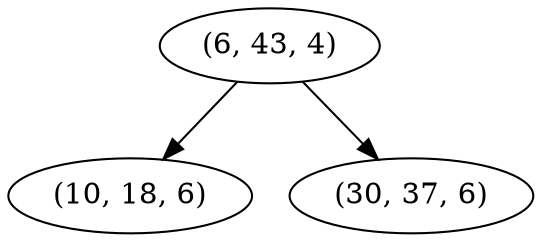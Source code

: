 digraph tree {
    "(6, 43, 4)";
    "(10, 18, 6)";
    "(30, 37, 6)";
    "(6, 43, 4)" -> "(10, 18, 6)";
    "(6, 43, 4)" -> "(30, 37, 6)";
}
